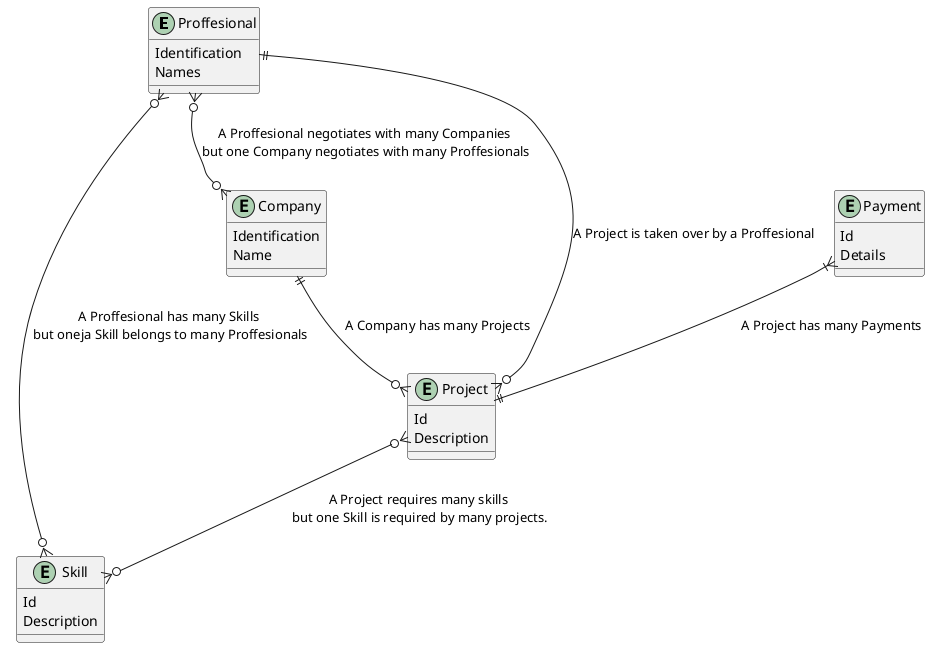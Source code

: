 @startuml
  Entity Proffesional {
    Identification
    Names
  }
  Entity Skill {
    Id
    Description
  }
  Entity Company {
    Identification
    Name
  }
  Entity Project {
    Id
    Description
  }
  Entity Payment {
    Id
    Details
  }

  Company ||--o{ Project : A Company has many Projects
  Payment }|--||Project : A Project has many Payments
  Proffesional ||--o{ Project : A Project is taken over by a Proffesional
  Proffesional }o--o{ Company : A Proffesional negotiates with many Companies \nbut one Company negotiates with many Proffesionals
  Proffesional }o--o{ Skill : A Proffesional has many Skills \nbut oneja Skill belongs to many Proffesionals
  Project }o--o{ Skill : A Project requires many skills \nbut one Skill is required by many projects.
@enduml
